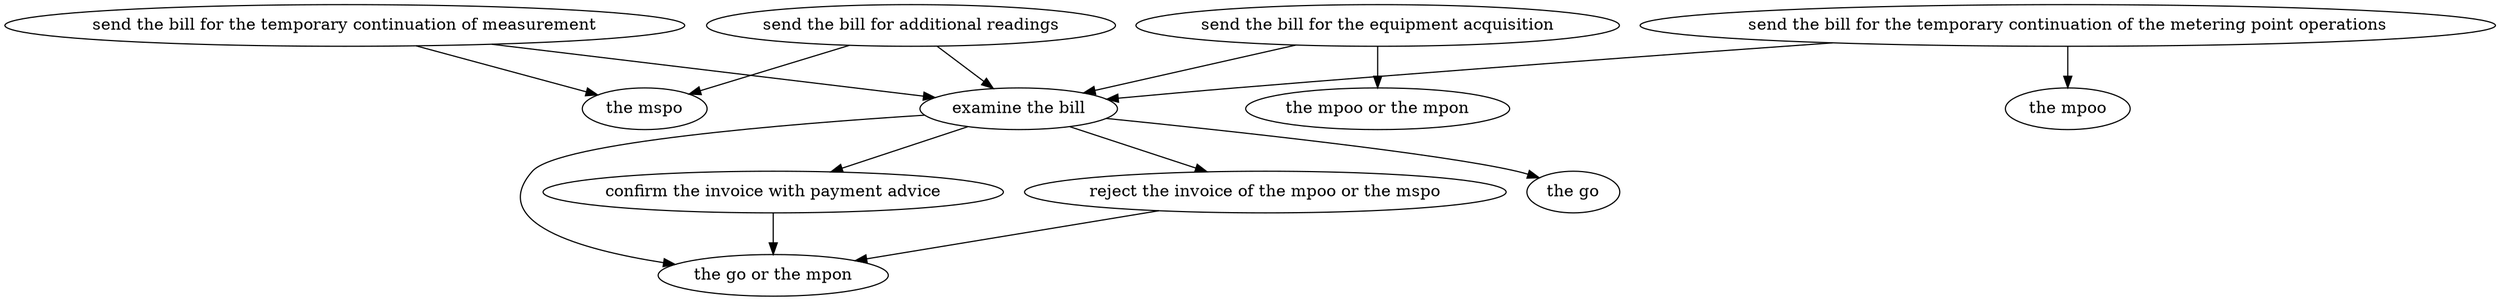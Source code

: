 strict digraph "doc-10.14" {
	graph [name="doc-10.14"];
	"send the bill for the temporary continuation of the metering point operations"	[attrs="{'type': 'Activity', 'label': 'send the bill for the temporary continuation of the metering point operations'}"];
	"examine the bill"	[attrs="{'type': 'Activity', 'label': 'examine the bill'}"];
	"send the bill for the temporary continuation of the metering point operations" -> "examine the bill"	[attrs="{'type': 'flow', 'label': 'flow'}"];
	"the mpoo"	[attrs="{'type': 'Actor', 'label': 'the mpoo'}"];
	"send the bill for the temporary continuation of the metering point operations" -> "the mpoo"	[attrs="{'type': 'actor performer', 'label': 'actor performer'}"];
	"confirm the invoice with payment advice"	[attrs="{'type': 'Activity', 'label': 'confirm the invoice with payment advice'}"];
	"examine the bill" -> "confirm the invoice with payment advice"	[attrs="{'type': 'flow', 'label': 'flow'}"];
	"reject the invoice of the mpoo or the mspo"	[attrs="{'type': 'Activity', 'label': 'reject the invoice of the mpoo or the mspo'}"];
	"examine the bill" -> "reject the invoice of the mpoo or the mspo"	[attrs="{'type': 'flow', 'label': 'flow'}"];
	"the go"	[attrs="{'type': 'Actor', 'label': 'the go'}"];
	"examine the bill" -> "the go"	[attrs="{'type': 'actor performer', 'label': 'actor performer'}"];
	"the go or the mpon"	[attrs="{'type': 'Actor', 'label': 'the go or the mpon'}"];
	"examine the bill" -> "the go or the mpon"	[attrs="{'type': 'actor performer', 'label': 'actor performer'}"];
	"send the bill for the temporary continuation of measurement"	[attrs="{'type': 'Activity', 'label': 'send the bill for the temporary continuation of measurement'}"];
	"send the bill for the temporary continuation of measurement" -> "examine the bill"	[attrs="{'type': 'flow', 'label': 'flow'}"];
	"the mspo"	[attrs="{'type': 'Actor', 'label': 'the mspo'}"];
	"send the bill for the temporary continuation of measurement" -> "the mspo"	[attrs="{'type': 'actor performer', 'label': 'actor performer'}"];
	"send the bill for additional readings"	[attrs="{'type': 'Activity', 'label': 'send the bill for additional readings'}"];
	"send the bill for additional readings" -> "examine the bill"	[attrs="{'type': 'flow', 'label': 'flow'}"];
	"send the bill for additional readings" -> "the mspo"	[attrs="{'type': 'actor performer', 'label': 'actor performer'}"];
	"send the bill for the equipment acquisition"	[attrs="{'type': 'Activity', 'label': 'send the bill for the equipment acquisition'}"];
	"send the bill for the equipment acquisition" -> "examine the bill"	[attrs="{'type': 'flow', 'label': 'flow'}"];
	"the mpoo or the mpon"	[attrs="{'type': 'Actor', 'label': 'the mpoo or the mpon'}"];
	"send the bill for the equipment acquisition" -> "the mpoo or the mpon"	[attrs="{'type': 'actor performer', 'label': 'actor performer'}"];
	"confirm the invoice with payment advice" -> "the go or the mpon"	[attrs="{'type': 'actor performer', 'label': 'actor performer'}"];
	"reject the invoice of the mpoo or the mspo" -> "the go or the mpon"	[attrs="{'type': 'actor performer', 'label': 'actor performer'}"];
}
